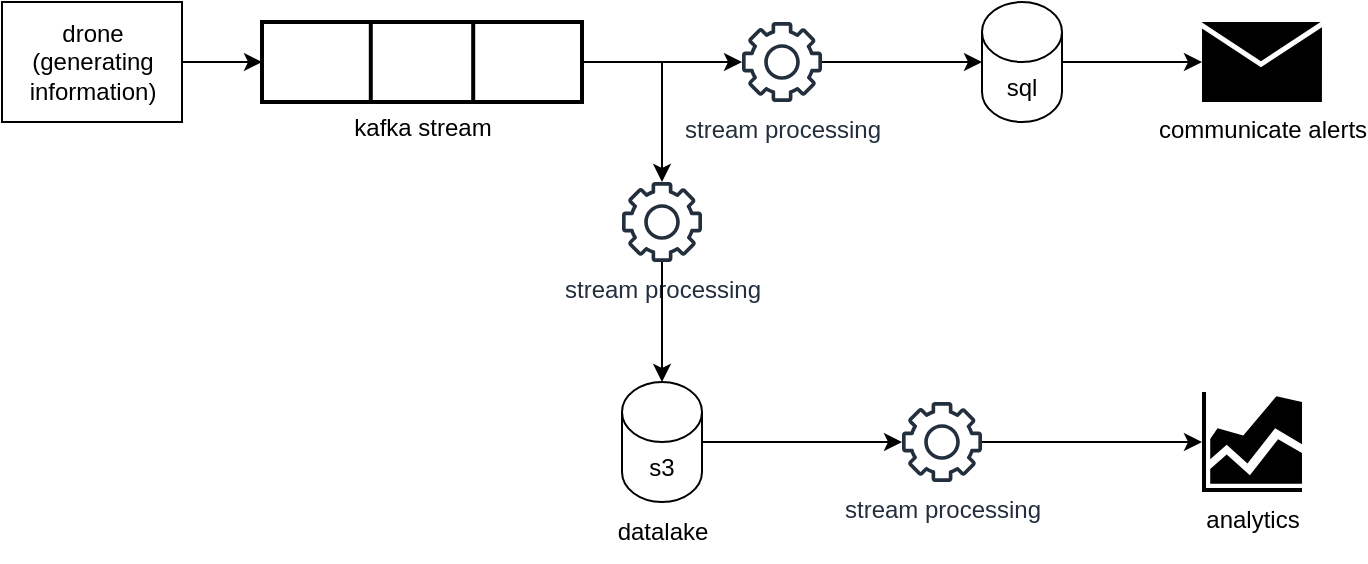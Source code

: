 <mxfile version="24.4.13" type="device">
  <diagram name="Page-1" id="QIJOTpwKS_GqjOZhqAem">
    <mxGraphModel dx="1691" dy="1071" grid="1" gridSize="10" guides="1" tooltips="1" connect="1" arrows="1" fold="1" page="1" pageScale="1" pageWidth="827" pageHeight="1169" math="0" shadow="0">
      <root>
        <mxCell id="0" />
        <mxCell id="1" parent="0" />
        <mxCell id="e5ba5yhWzjOlQYVZ7TvT-6" style="edgeStyle=orthogonalEdgeStyle;rounded=0;orthogonalLoop=1;jettySize=auto;html=1;" edge="1" parent="1" source="e5ba5yhWzjOlQYVZ7TvT-1" target="e5ba5yhWzjOlQYVZ7TvT-5">
          <mxGeometry relative="1" as="geometry" />
        </mxCell>
        <mxCell id="e5ba5yhWzjOlQYVZ7TvT-14" style="edgeStyle=orthogonalEdgeStyle;rounded=0;orthogonalLoop=1;jettySize=auto;html=1;" edge="1" parent="1" source="e5ba5yhWzjOlQYVZ7TvT-1" target="e5ba5yhWzjOlQYVZ7TvT-12">
          <mxGeometry relative="1" as="geometry" />
        </mxCell>
        <mxCell id="e5ba5yhWzjOlQYVZ7TvT-1" value="" style="strokeWidth=2;html=1;shape=mxgraph.lean_mapping.buffer_or_safety_stock;rotation=-90;" vertex="1" parent="1">
          <mxGeometry x="180" y="60" width="40" height="160" as="geometry" />
        </mxCell>
        <mxCell id="e5ba5yhWzjOlQYVZ7TvT-2" value="kafka stream" style="text;html=1;align=center;verticalAlign=middle;resizable=0;points=[];autosize=1;strokeColor=none;fillColor=none;" vertex="1" parent="1">
          <mxGeometry x="155" y="158" width="90" height="30" as="geometry" />
        </mxCell>
        <mxCell id="e5ba5yhWzjOlQYVZ7TvT-4" style="edgeStyle=orthogonalEdgeStyle;rounded=0;orthogonalLoop=1;jettySize=auto;html=1;entryX=0.5;entryY=0;entryDx=0;entryDy=0;" edge="1" parent="1" source="e5ba5yhWzjOlQYVZ7TvT-3" target="e5ba5yhWzjOlQYVZ7TvT-1">
          <mxGeometry relative="1" as="geometry" />
        </mxCell>
        <mxCell id="e5ba5yhWzjOlQYVZ7TvT-3" value="drone&lt;br&gt;(generating&lt;div&gt;information)&lt;/div&gt;" style="text;html=1;align=center;verticalAlign=middle;resizable=0;points=[];autosize=1;strokeColor=default;fillColor=none;" vertex="1" parent="1">
          <mxGeometry x="-10" y="110" width="90" height="60" as="geometry" />
        </mxCell>
        <mxCell id="e5ba5yhWzjOlQYVZ7TvT-5" value="stream processing" style="sketch=0;outlineConnect=0;fontColor=#232F3E;gradientColor=none;fillColor=#232F3D;strokeColor=none;dashed=0;verticalLabelPosition=bottom;verticalAlign=top;align=center;html=1;fontSize=12;fontStyle=0;aspect=fixed;pointerEvents=1;shape=mxgraph.aws4.gear;" vertex="1" parent="1">
          <mxGeometry x="360" y="120" width="40" height="40" as="geometry" />
        </mxCell>
        <mxCell id="e5ba5yhWzjOlQYVZ7TvT-11" style="edgeStyle=orthogonalEdgeStyle;rounded=0;orthogonalLoop=1;jettySize=auto;html=1;" edge="1" parent="1" source="e5ba5yhWzjOlQYVZ7TvT-8" target="e5ba5yhWzjOlQYVZ7TvT-10">
          <mxGeometry relative="1" as="geometry" />
        </mxCell>
        <mxCell id="e5ba5yhWzjOlQYVZ7TvT-8" value="sql" style="shape=cylinder3;whiteSpace=wrap;html=1;boundedLbl=1;backgroundOutline=1;size=15;" vertex="1" parent="1">
          <mxGeometry x="480" y="110" width="40" height="60" as="geometry" />
        </mxCell>
        <mxCell id="e5ba5yhWzjOlQYVZ7TvT-9" style="edgeStyle=orthogonalEdgeStyle;rounded=0;orthogonalLoop=1;jettySize=auto;html=1;entryX=0;entryY=0.5;entryDx=0;entryDy=0;entryPerimeter=0;" edge="1" parent="1" source="e5ba5yhWzjOlQYVZ7TvT-5" target="e5ba5yhWzjOlQYVZ7TvT-8">
          <mxGeometry relative="1" as="geometry" />
        </mxCell>
        <mxCell id="e5ba5yhWzjOlQYVZ7TvT-10" value="communicate alerts" style="sketch=0;pointerEvents=1;shadow=0;dashed=0;html=1;strokeColor=none;fillColor=#000000;labelPosition=center;verticalLabelPosition=bottom;verticalAlign=top;align=center;outlineConnect=0;shape=mxgraph.veeam2.letter;" vertex="1" parent="1">
          <mxGeometry x="590" y="120" width="60" height="40" as="geometry" />
        </mxCell>
        <mxCell id="e5ba5yhWzjOlQYVZ7TvT-12" value="stream processing" style="sketch=0;outlineConnect=0;fontColor=#232F3E;gradientColor=none;fillColor=#232F3D;strokeColor=none;dashed=0;verticalLabelPosition=bottom;verticalAlign=top;align=center;html=1;fontSize=12;fontStyle=0;aspect=fixed;pointerEvents=1;shape=mxgraph.aws4.gear;" vertex="1" parent="1">
          <mxGeometry x="300" y="200" width="40" height="40" as="geometry" />
        </mxCell>
        <mxCell id="e5ba5yhWzjOlQYVZ7TvT-18" style="edgeStyle=orthogonalEdgeStyle;rounded=0;orthogonalLoop=1;jettySize=auto;html=1;" edge="1" parent="1" source="e5ba5yhWzjOlQYVZ7TvT-13" target="e5ba5yhWzjOlQYVZ7TvT-17">
          <mxGeometry relative="1" as="geometry" />
        </mxCell>
        <mxCell id="e5ba5yhWzjOlQYVZ7TvT-13" value="s3" style="shape=cylinder3;whiteSpace=wrap;html=1;boundedLbl=1;backgroundOutline=1;size=15;" vertex="1" parent="1">
          <mxGeometry x="300" y="300" width="40" height="60" as="geometry" />
        </mxCell>
        <mxCell id="e5ba5yhWzjOlQYVZ7TvT-15" style="edgeStyle=orthogonalEdgeStyle;rounded=0;orthogonalLoop=1;jettySize=auto;html=1;entryX=0.5;entryY=0;entryDx=0;entryDy=0;entryPerimeter=0;" edge="1" parent="1" source="e5ba5yhWzjOlQYVZ7TvT-12" target="e5ba5yhWzjOlQYVZ7TvT-13">
          <mxGeometry relative="1" as="geometry" />
        </mxCell>
        <mxCell id="e5ba5yhWzjOlQYVZ7TvT-16" value="datalake" style="text;html=1;align=center;verticalAlign=middle;resizable=0;points=[];autosize=1;strokeColor=none;fillColor=none;" vertex="1" parent="1">
          <mxGeometry x="285" y="360" width="70" height="30" as="geometry" />
        </mxCell>
        <mxCell id="e5ba5yhWzjOlQYVZ7TvT-17" value="stream processing" style="sketch=0;outlineConnect=0;fontColor=#232F3E;gradientColor=none;fillColor=#232F3D;strokeColor=none;dashed=0;verticalLabelPosition=bottom;verticalAlign=top;align=center;html=1;fontSize=12;fontStyle=0;aspect=fixed;pointerEvents=1;shape=mxgraph.aws4.gear;" vertex="1" parent="1">
          <mxGeometry x="440" y="310" width="40" height="40" as="geometry" />
        </mxCell>
        <mxCell id="e5ba5yhWzjOlQYVZ7TvT-19" value="analytics" style="sketch=0;aspect=fixed;pointerEvents=1;shadow=0;dashed=0;html=1;strokeColor=none;labelPosition=center;verticalLabelPosition=bottom;verticalAlign=top;align=center;fillColor=#000000;shape=mxgraph.mscae.general.graph" vertex="1" parent="1">
          <mxGeometry x="590" y="305" width="50" height="50" as="geometry" />
        </mxCell>
        <mxCell id="e5ba5yhWzjOlQYVZ7TvT-20" style="edgeStyle=orthogonalEdgeStyle;rounded=0;orthogonalLoop=1;jettySize=auto;html=1;entryX=0;entryY=0.5;entryDx=0;entryDy=0;entryPerimeter=0;" edge="1" parent="1" source="e5ba5yhWzjOlQYVZ7TvT-17" target="e5ba5yhWzjOlQYVZ7TvT-19">
          <mxGeometry relative="1" as="geometry" />
        </mxCell>
      </root>
    </mxGraphModel>
  </diagram>
</mxfile>
